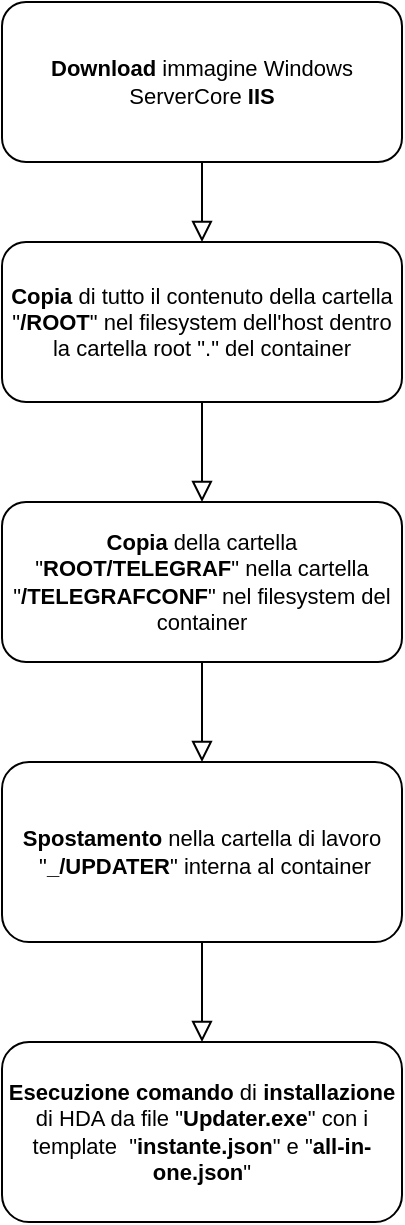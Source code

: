 <mxfile version="15.5.0" type="device"><diagram id="C5RBs43oDa-KdzZeNtuy" name="Page-1"><mxGraphModel dx="946" dy="673" grid="1" gridSize="10" guides="1" tooltips="1" connect="1" arrows="1" fold="1" page="1" pageScale="1" pageWidth="827" pageHeight="1169" math="0" shadow="0"><root><mxCell id="WIyWlLk6GJQsqaUBKTNV-0"/><mxCell id="WIyWlLk6GJQsqaUBKTNV-1" parent="WIyWlLk6GJQsqaUBKTNV-0"/><mxCell id="WIyWlLk6GJQsqaUBKTNV-2" value="" style="rounded=0;html=1;jettySize=auto;orthogonalLoop=1;fontSize=11;endArrow=block;endFill=0;endSize=8;strokeWidth=1;shadow=0;labelBackgroundColor=none;edgeStyle=orthogonalEdgeStyle;entryX=0.5;entryY=0;entryDx=0;entryDy=0;" parent="WIyWlLk6GJQsqaUBKTNV-1" source="WIyWlLk6GJQsqaUBKTNV-3" target="KqYd4P5kNIptGuk_KDUS-1" edge="1"><mxGeometry relative="1" as="geometry"><mxPoint x="240" y="170" as="targetPoint"/></mxGeometry></mxCell><mxCell id="WIyWlLk6GJQsqaUBKTNV-3" value="&lt;b&gt;Download&lt;/b&gt; immagine Windows ServerCore &lt;b&gt;IIS&lt;/b&gt;" style="rounded=1;whiteSpace=wrap;html=1;fontSize=11;glass=0;strokeWidth=1;shadow=0;" parent="WIyWlLk6GJQsqaUBKTNV-1" vertex="1"><mxGeometry x="160" y="70" width="200" height="80" as="geometry"/></mxCell><mxCell id="KqYd4P5kNIptGuk_KDUS-1" value="&lt;b&gt;Copia&lt;/b&gt; di tutto il contenuto della cartella &quot;&lt;b&gt;/ROOT&lt;/b&gt;&quot; nel filesystem dell'host dentro la cartella root &quot;.&quot; del container" style="rounded=1;whiteSpace=wrap;html=1;fontSize=11;glass=0;strokeWidth=1;shadow=0;" vertex="1" parent="WIyWlLk6GJQsqaUBKTNV-1"><mxGeometry x="160" y="190" width="200" height="80" as="geometry"/></mxCell><mxCell id="KqYd4P5kNIptGuk_KDUS-3" value="&lt;b&gt;Spostamento&lt;/b&gt; nella cartella di lavoro &amp;nbsp;&quot;&lt;b&gt;_/UPDATER&lt;/b&gt;&quot; interna al container" style="rounded=1;whiteSpace=wrap;html=1;fontSize=11;glass=0;strokeWidth=1;shadow=0;" vertex="1" parent="WIyWlLk6GJQsqaUBKTNV-1"><mxGeometry x="160" y="450" width="200" height="90" as="geometry"/></mxCell><mxCell id="KqYd4P5kNIptGuk_KDUS-5" value="&lt;b&gt;Copia&lt;/b&gt; della cartella &quot;&lt;b&gt;ROOT/TELEGRAF&lt;/b&gt;&quot; nella cartella &quot;&lt;b&gt;/TELEGRAFCONF&lt;/b&gt;&quot; nel filesystem del container" style="rounded=1;whiteSpace=wrap;html=1;fontSize=11;glass=0;strokeWidth=1;shadow=0;" vertex="1" parent="WIyWlLk6GJQsqaUBKTNV-1"><mxGeometry x="160" y="320" width="200" height="80" as="geometry"/></mxCell><mxCell id="KqYd4P5kNIptGuk_KDUS-6" value="" style="rounded=0;html=1;jettySize=auto;orthogonalLoop=1;fontSize=11;endArrow=block;endFill=0;endSize=8;strokeWidth=1;shadow=0;labelBackgroundColor=none;edgeStyle=orthogonalEdgeStyle;entryX=0.5;entryY=0;entryDx=0;entryDy=0;exitX=0.5;exitY=1;exitDx=0;exitDy=0;" edge="1" parent="WIyWlLk6GJQsqaUBKTNV-1" source="KqYd4P5kNIptGuk_KDUS-1" target="KqYd4P5kNIptGuk_KDUS-5"><mxGeometry relative="1" as="geometry"><mxPoint x="260" y="260" as="sourcePoint"/><mxPoint x="270" y="200" as="targetPoint"/></mxGeometry></mxCell><mxCell id="KqYd4P5kNIptGuk_KDUS-7" value="" style="rounded=0;html=1;jettySize=auto;orthogonalLoop=1;fontSize=11;endArrow=block;endFill=0;endSize=8;strokeWidth=1;shadow=0;labelBackgroundColor=none;edgeStyle=orthogonalEdgeStyle;entryX=0.5;entryY=0;entryDx=0;entryDy=0;exitX=0.5;exitY=1;exitDx=0;exitDy=0;" edge="1" parent="WIyWlLk6GJQsqaUBKTNV-1" source="KqYd4P5kNIptGuk_KDUS-5" target="KqYd4P5kNIptGuk_KDUS-3"><mxGeometry relative="1" as="geometry"><mxPoint x="280" y="170" as="sourcePoint"/><mxPoint x="280" y="210" as="targetPoint"/></mxGeometry></mxCell><mxCell id="KqYd4P5kNIptGuk_KDUS-8" value="&lt;b&gt;Esecuzione comando&lt;/b&gt; di &lt;b&gt;installazione&lt;/b&gt; di HDA da file &quot;&lt;b&gt;Updater.exe&lt;/b&gt;&quot; con i template &amp;nbsp;&quot;&lt;b&gt;instante.json&lt;/b&gt;&quot; e &quot;&lt;b&gt;all-in-one.json&lt;/b&gt;&quot;" style="rounded=1;whiteSpace=wrap;html=1;fontSize=11;glass=0;strokeWidth=1;shadow=0;" vertex="1" parent="WIyWlLk6GJQsqaUBKTNV-1"><mxGeometry x="160" y="590" width="200" height="90" as="geometry"/></mxCell><mxCell id="KqYd4P5kNIptGuk_KDUS-9" value="" style="rounded=0;html=1;jettySize=auto;orthogonalLoop=1;fontSize=11;endArrow=block;endFill=0;endSize=8;strokeWidth=1;shadow=0;labelBackgroundColor=none;edgeStyle=orthogonalEdgeStyle;entryX=0.5;entryY=0;entryDx=0;entryDy=0;exitX=0.5;exitY=1;exitDx=0;exitDy=0;" edge="1" parent="WIyWlLk6GJQsqaUBKTNV-1" source="KqYd4P5kNIptGuk_KDUS-3" target="KqYd4P5kNIptGuk_KDUS-8"><mxGeometry relative="1" as="geometry"><mxPoint x="270" y="410" as="sourcePoint"/><mxPoint x="270" y="460" as="targetPoint"/></mxGeometry></mxCell></root></mxGraphModel></diagram></mxfile>